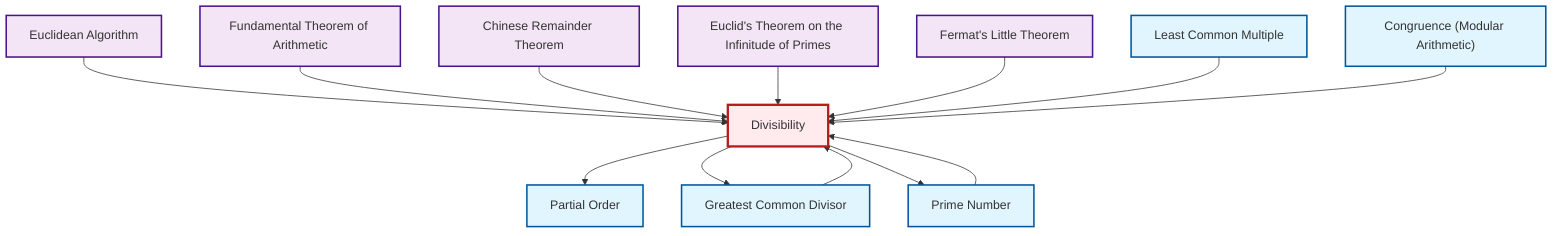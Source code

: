 graph TD
    classDef definition fill:#e1f5fe,stroke:#01579b,stroke-width:2px
    classDef theorem fill:#f3e5f5,stroke:#4a148c,stroke-width:2px
    classDef axiom fill:#fff3e0,stroke:#e65100,stroke-width:2px
    classDef example fill:#e8f5e9,stroke:#1b5e20,stroke-width:2px
    classDef current fill:#ffebee,stroke:#b71c1c,stroke-width:3px
    def-lcm["Least Common Multiple"]:::definition
    def-gcd["Greatest Common Divisor"]:::definition
    thm-euclidean-algorithm["Euclidean Algorithm"]:::theorem
    thm-fundamental-arithmetic["Fundamental Theorem of Arithmetic"]:::theorem
    thm-euclid-infinitude-primes["Euclid's Theorem on the Infinitude of Primes"]:::theorem
    def-divisibility["Divisibility"]:::definition
    def-partial-order["Partial Order"]:::definition
    def-congruence["Congruence (Modular Arithmetic)"]:::definition
    thm-fermat-little["Fermat's Little Theorem"]:::theorem
    thm-chinese-remainder["Chinese Remainder Theorem"]:::theorem
    def-prime["Prime Number"]:::definition
    def-divisibility --> def-partial-order
    def-divisibility --> def-gcd
    thm-euclidean-algorithm --> def-divisibility
    thm-fundamental-arithmetic --> def-divisibility
    thm-chinese-remainder --> def-divisibility
    thm-euclid-infinitude-primes --> def-divisibility
    thm-fermat-little --> def-divisibility
    def-lcm --> def-divisibility
    def-prime --> def-divisibility
    def-congruence --> def-divisibility
    def-divisibility --> def-prime
    def-gcd --> def-divisibility
    class def-divisibility current